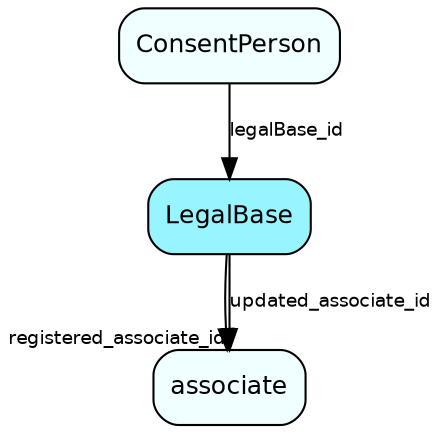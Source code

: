 digraph LegalBase  {
node [shape = box style="rounded, filled" fontname = "Helvetica" fontsize = "12" ]
edge [fontname = "Helvetica" fontsize = "9"]

LegalBase[fillcolor = "cadetblue1"]
associate[fillcolor = "azure1"]
ConsentPerson[fillcolor = "azure1"]
LegalBase -> associate [headlabel = "registered_associate_id"]
LegalBase -> associate [label = "updated_associate_id"]
ConsentPerson -> LegalBase [label = "legalBase_id"]
}
